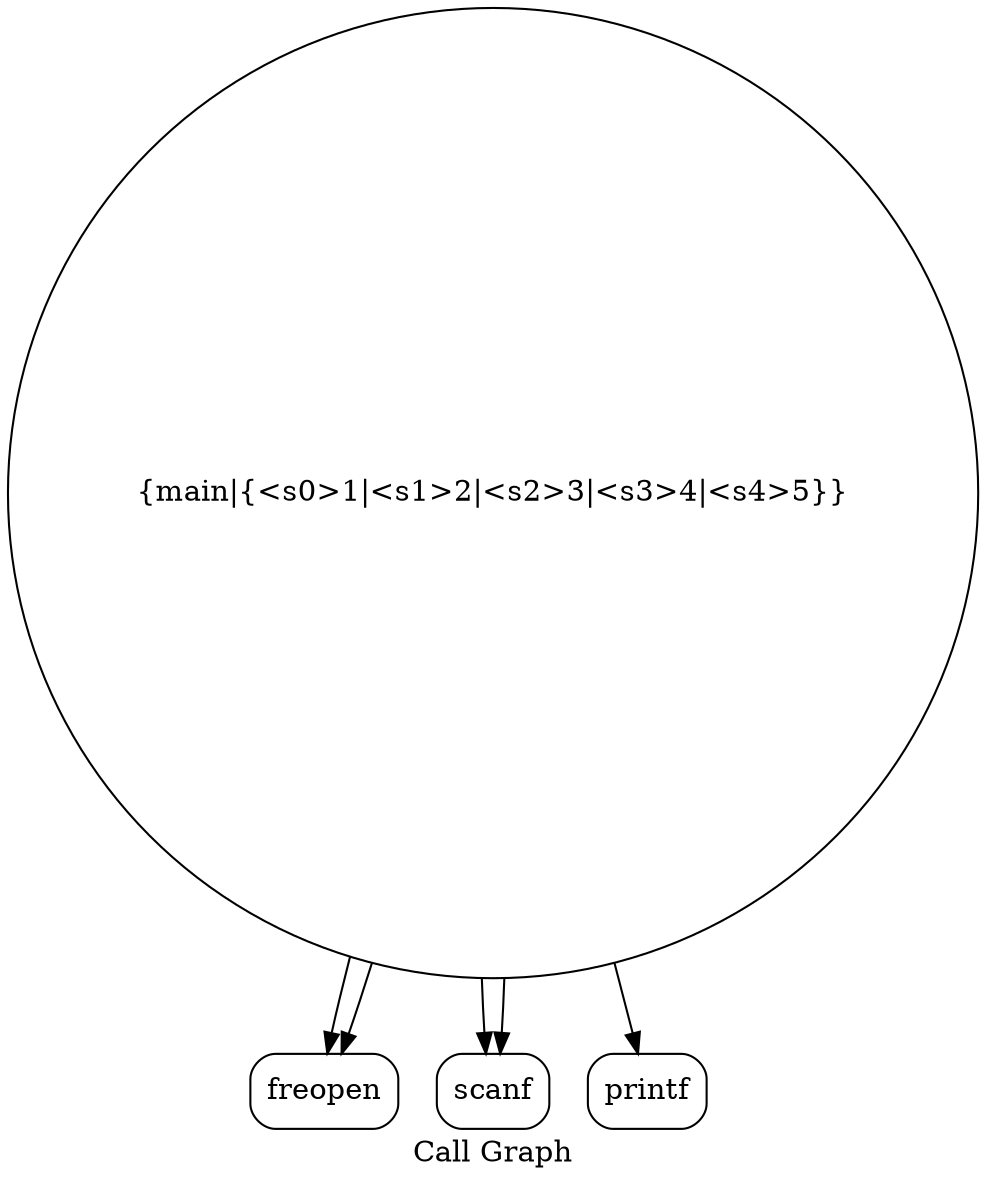 digraph "Call Graph" {
	label="Call Graph";

	Node0x5611320a3730 [shape=record,shape=circle,label="{main|{<s0>1|<s1>2|<s2>3|<s3>4|<s4>5}}"];
	Node0x5611320a3730:s0 -> Node0x5611320a3bc0[color=black];
	Node0x5611320a3730:s1 -> Node0x5611320a3bc0[color=black];
	Node0x5611320a3730:s2 -> Node0x5611320a3c40[color=black];
	Node0x5611320a3730:s3 -> Node0x5611320a3c40[color=black];
	Node0x5611320a3730:s4 -> Node0x5611320a3cc0[color=black];
	Node0x5611320a3c40 [shape=record,shape=Mrecord,label="{scanf}"];
	Node0x5611320a3bc0 [shape=record,shape=Mrecord,label="{freopen}"];
	Node0x5611320a3cc0 [shape=record,shape=Mrecord,label="{printf}"];
}
